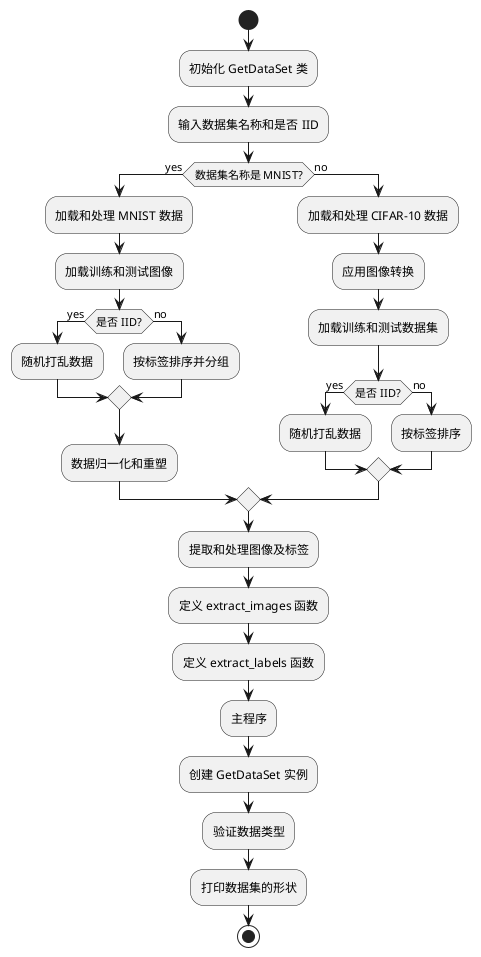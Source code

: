 @startuml test
start

:初始化 GetDataSet 类;
:输入数据集名称和是否 IID;

if (数据集名称是 MNIST?) then (yes)
    :加载和处理 MNIST 数据;
    :加载训练和测试图像;
    if (是否 IID?) then (yes)
        :随机打乱数据;
    else (no)
        :按标签排序并分组;
    endif
    :数据归一化和重塑;
else (no)
    :加载和处理 CIFAR-10 数据;
    :应用图像转换;
    :加载训练和测试数据集;
    if (是否 IID?) then (yes)
        :随机打乱数据;
    else (no)
        :按标签排序;
    endif
endif

:提取和处理图像及标签;
:定义 extract_images 函数;
:定义 extract_labels 函数;

:主程序;
:创建 GetDataSet 实例;
:验证数据类型;
:打印数据集的形状;

stop
@enduml
